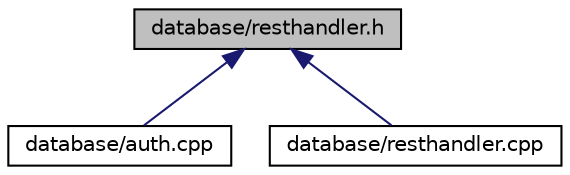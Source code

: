 digraph "database/resthandler.h"
{
  edge [fontname="Helvetica",fontsize="10",labelfontname="Helvetica",labelfontsize="10"];
  node [fontname="Helvetica",fontsize="10",shape=record];
  Node2 [label="database/resthandler.h",height=0.2,width=0.4,color="black", fillcolor="grey75", style="filled", fontcolor="black"];
  Node2 -> Node3 [dir="back",color="midnightblue",fontsize="10",style="solid",fontname="Helvetica"];
  Node3 [label="database/auth.cpp",height=0.2,width=0.4,color="black", fillcolor="white", style="filled",URL="$auth_8cpp.html",tooltip="Implementation for user authentiation with email and password. "];
  Node2 -> Node4 [dir="back",color="midnightblue",fontsize="10",style="solid",fontname="Helvetica"];
  Node4 [label="database/resthandler.cpp",height=0.2,width=0.4,color="black", fillcolor="white", style="filled",URL="$resthandler_8cpp.html",tooltip="Implementaion of rest handler functionality. "];
}
